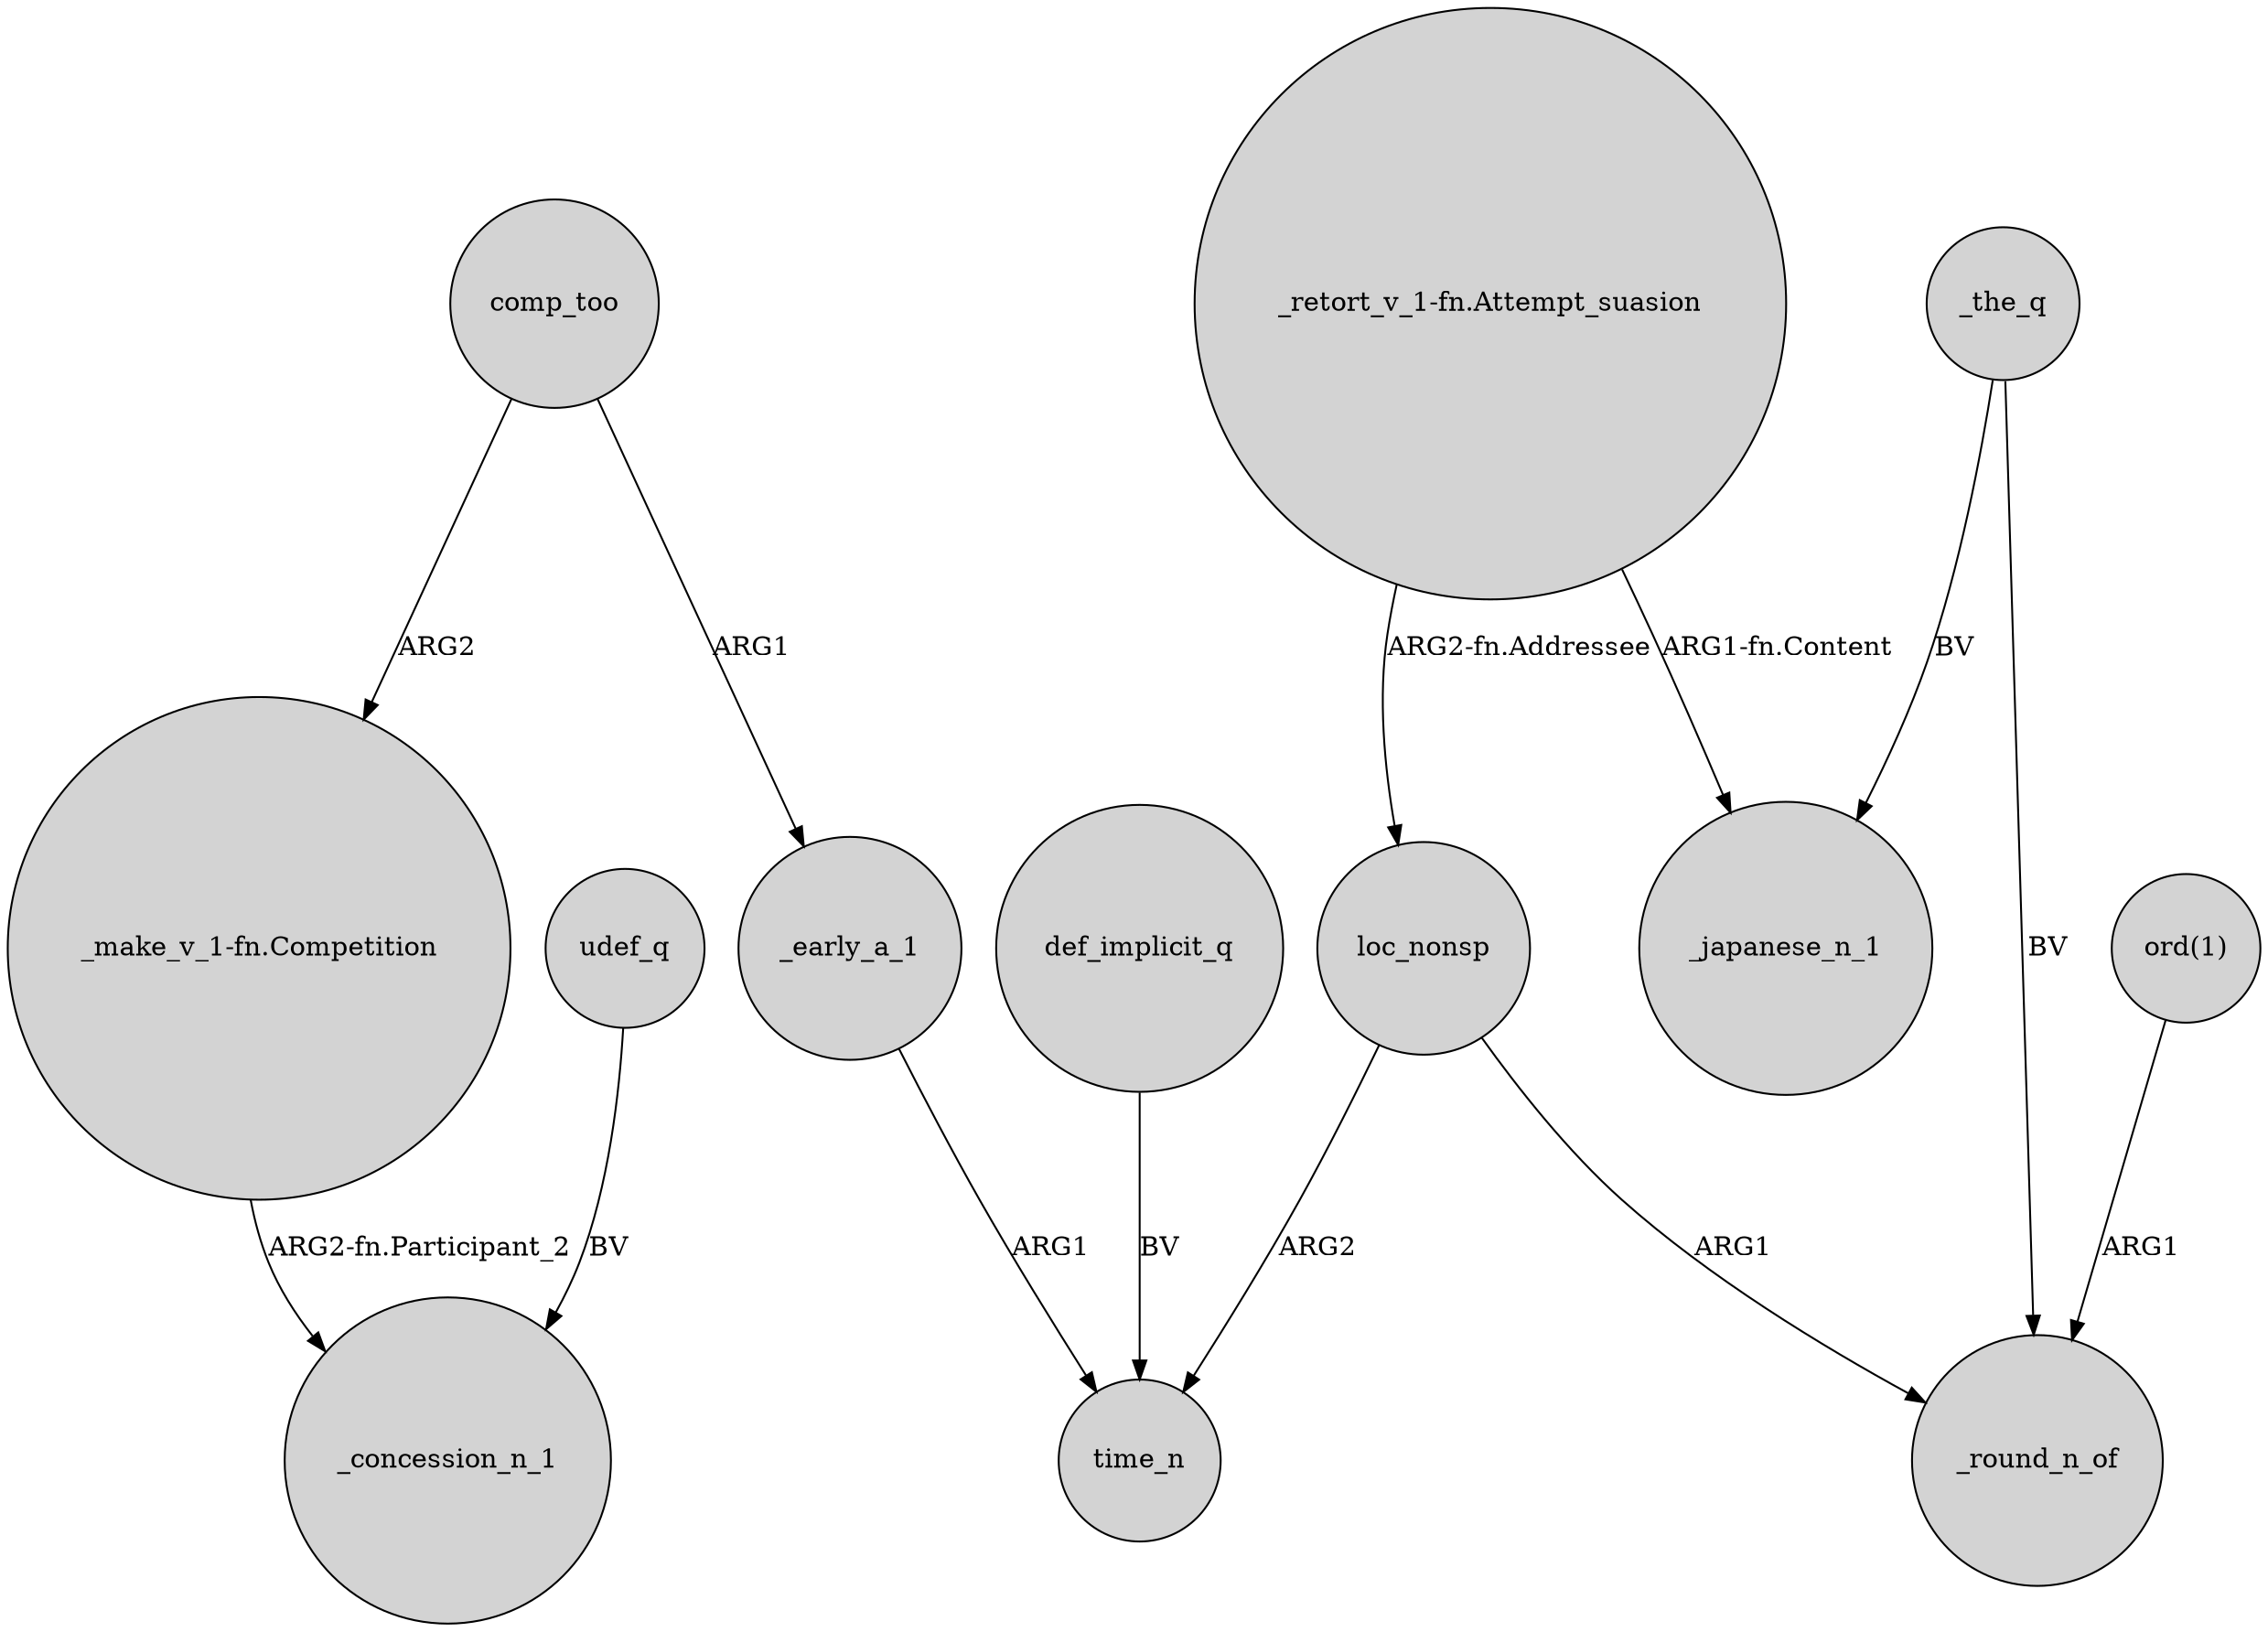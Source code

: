 digraph {
	node [shape=circle style=filled]
	udef_q -> _concession_n_1 [label=BV]
	"_retort_v_1-fn.Attempt_suasion" -> _japanese_n_1 [label="ARG1-fn.Content"]
	comp_too -> "_make_v_1-fn.Competition" [label=ARG2]
	_the_q -> _japanese_n_1 [label=BV]
	_the_q -> _round_n_of [label=BV]
	loc_nonsp -> _round_n_of [label=ARG1]
	"ord(1)" -> _round_n_of [label=ARG1]
	loc_nonsp -> time_n [label=ARG2]
	def_implicit_q -> time_n [label=BV]
	"_make_v_1-fn.Competition" -> _concession_n_1 [label="ARG2-fn.Participant_2"]
	"_retort_v_1-fn.Attempt_suasion" -> loc_nonsp [label="ARG2-fn.Addressee"]
	comp_too -> _early_a_1 [label=ARG1]
	_early_a_1 -> time_n [label=ARG1]
}
